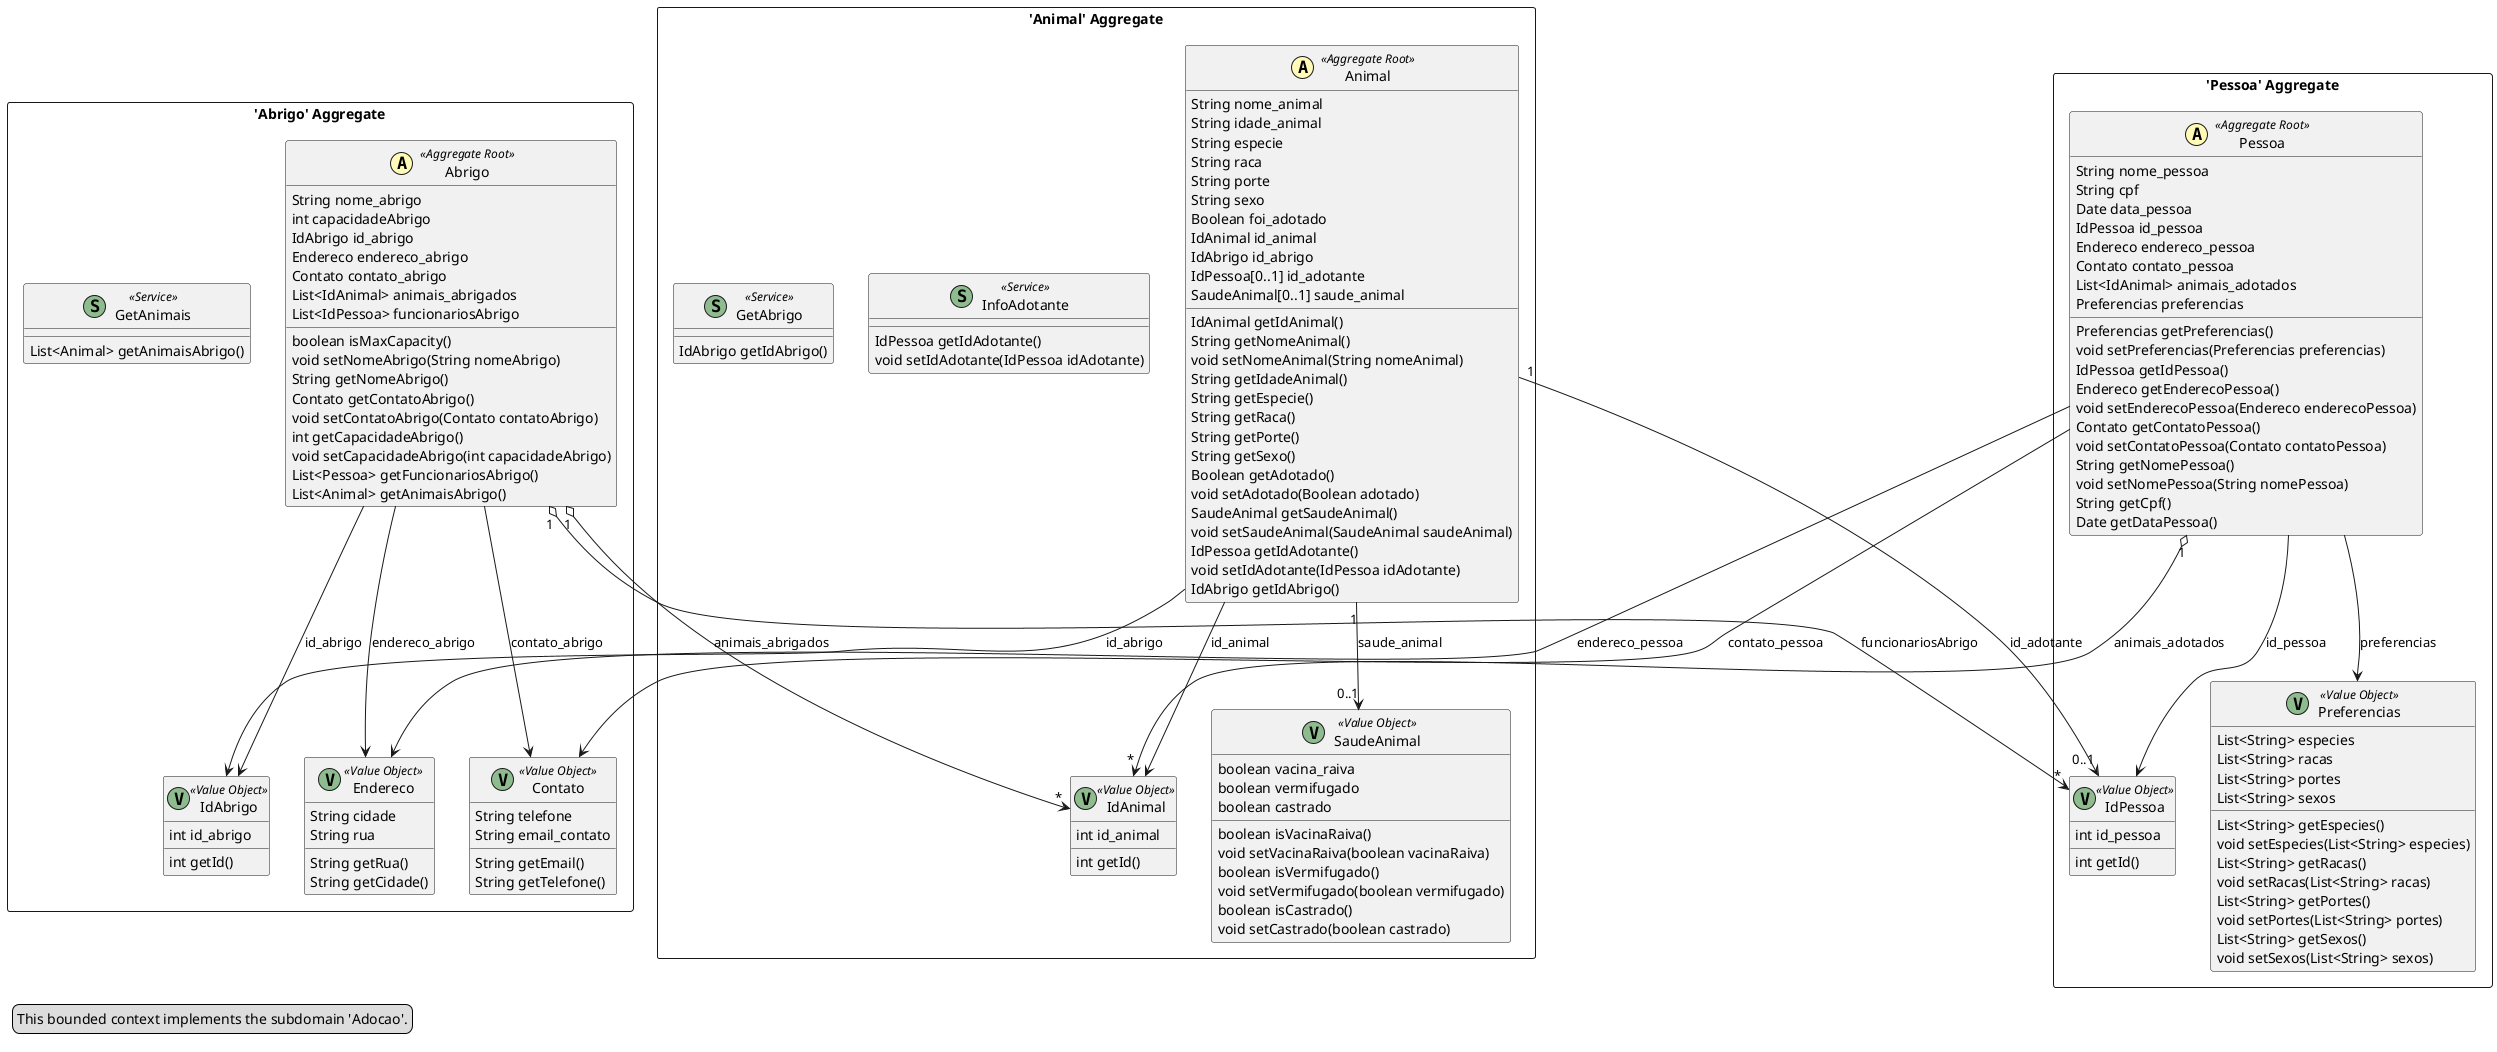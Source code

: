 @startuml

skinparam componentStyle uml2

package "'Abrigo' Aggregate" <<Rectangle>> {
	class Abrigo <<(A,#fffab8) Aggregate Root>> {
		String nome_abrigo
		int capacidadeAbrigo
		IdAbrigo id_abrigo
		Endereco endereco_abrigo
		Contato contato_abrigo
		List<IdAnimal> animais_abrigados
		List<IdPessoa> funcionariosAbrigo
		boolean isMaxCapacity()
		void setNomeAbrigo(String nomeAbrigo)
		String getNomeAbrigo()
		Contato getContatoAbrigo()
		void setContatoAbrigo(Contato contatoAbrigo)
		int getCapacidadeAbrigo()
		void setCapacidadeAbrigo(int capacidadeAbrigo)
		List<Pessoa> getFuncionariosAbrigo()
		List<Animal> getAnimaisAbrigo()
	}
	class IdAbrigo <<(V,DarkSeaGreen) Value Object>> {
		int id_abrigo
		int getId()
	}
	class Endereco <<(V,DarkSeaGreen) Value Object>> {
		String cidade
		String rua
		String getRua()
		String getCidade()
	}
	class Contato <<(V,DarkSeaGreen) Value Object>> {
		String telefone
		String email_contato
		String getEmail()
		String getTelefone()
	}
	class GetAnimais <<(S,DarkSeaGreen) Service>> {
		List<Animal> getAnimaisAbrigo()
	}
}
package "'Animal' Aggregate" <<Rectangle>> {
	class Animal <<(A,#fffab8) Aggregate Root>> {
		String nome_animal
		String idade_animal
		String especie
		String raca
		String porte
		String sexo
		Boolean foi_adotado
		IdAnimal id_animal
		IdAbrigo id_abrigo
		IdPessoa[0..1] id_adotante
		SaudeAnimal[0..1] saude_animal
		IdAnimal getIdAnimal()
		String getNomeAnimal()
		void setNomeAnimal(String nomeAnimal)
		String getIdadeAnimal()
		String getEspecie()
		String getRaca()
		String getPorte()
		String getSexo()
		Boolean getAdotado()
		void setAdotado(Boolean adotado)
		SaudeAnimal getSaudeAnimal()
		void setSaudeAnimal(SaudeAnimal saudeAnimal)
		IdPessoa getIdAdotante()
		void setIdAdotante(IdPessoa idAdotante)
		IdAbrigo getIdAbrigo()
	}
	class IdAnimal <<(V,DarkSeaGreen) Value Object>> {
		int id_animal
		int getId()
	}
	class SaudeAnimal <<(V,DarkSeaGreen) Value Object>> {
		boolean vacina_raiva
		boolean vermifugado
		boolean castrado
		boolean isVacinaRaiva()
		void setVacinaRaiva(boolean vacinaRaiva)
		boolean isVermifugado()
		void setVermifugado(boolean vermifugado)
		boolean isCastrado()
		void setCastrado(boolean castrado)
	}
	class InfoAdotante <<(S,DarkSeaGreen) Service>> {
		IdPessoa getIdAdotante()
		void setIdAdotante(IdPessoa idAdotante)
	}
	class GetAbrigo <<(S,DarkSeaGreen) Service>> {
		IdAbrigo getIdAbrigo()
	}
}
package "'Pessoa' Aggregate" <<Rectangle>> {
	class Pessoa <<(A,#fffab8) Aggregate Root>> {
		String nome_pessoa
		String cpf
		Date data_pessoa
		IdPessoa id_pessoa
		Endereco endereco_pessoa
		Contato contato_pessoa
		List<IdAnimal> animais_adotados
		Preferencias preferencias
		Preferencias getPreferencias()
		void setPreferencias(Preferencias preferencias)
		IdPessoa getIdPessoa()
		Endereco getEnderecoPessoa()
		void setEnderecoPessoa(Endereco enderecoPessoa)
		Contato getContatoPessoa()
		void setContatoPessoa(Contato contatoPessoa)
		String getNomePessoa()
		void setNomePessoa(String nomePessoa)
		String getCpf()
		Date getDataPessoa()
	}
	class IdPessoa <<(V,DarkSeaGreen) Value Object>> {
		int id_pessoa
		int getId()
	}
	class Preferencias <<(V,DarkSeaGreen) Value Object>> {
		List<String> especies
		List<String> racas
		List<String> portes
		List<String> sexos
		List<String> getEspecies()
		void setEspecies(List<String> especies)
		List<String> getRacas()
		void setRacas(List<String> racas)
		List<String> getPortes()
		void setPortes(List<String> portes)
		List<String> getSexos()
		void setSexos(List<String> sexos)
	}
}
Pessoa --> IdPessoa : id_pessoa
Animal --> IdAnimal : id_animal
Pessoa --> Contato : contato_pessoa
Abrigo "1" o--> "*" IdAnimal : animais_abrigados
Abrigo --> Endereco : endereco_abrigo
Abrigo --> Contato : contato_abrigo
Abrigo "1" o--> "*" IdPessoa : funcionariosAbrigo
Abrigo --> IdAbrigo : id_abrigo
Animal "1" --> "0..1" SaudeAnimal : saude_animal
Pessoa "1" o--> "*" IdAnimal : animais_adotados
Animal "1" --> "0..1" IdPessoa : id_adotante
Animal --> IdAbrigo : id_abrigo
Pessoa --> Endereco : endereco_pessoa
Pessoa --> Preferencias : preferencias
legend left
  This bounded context implements the subdomain 'Adocao'.
end legend


@enduml
